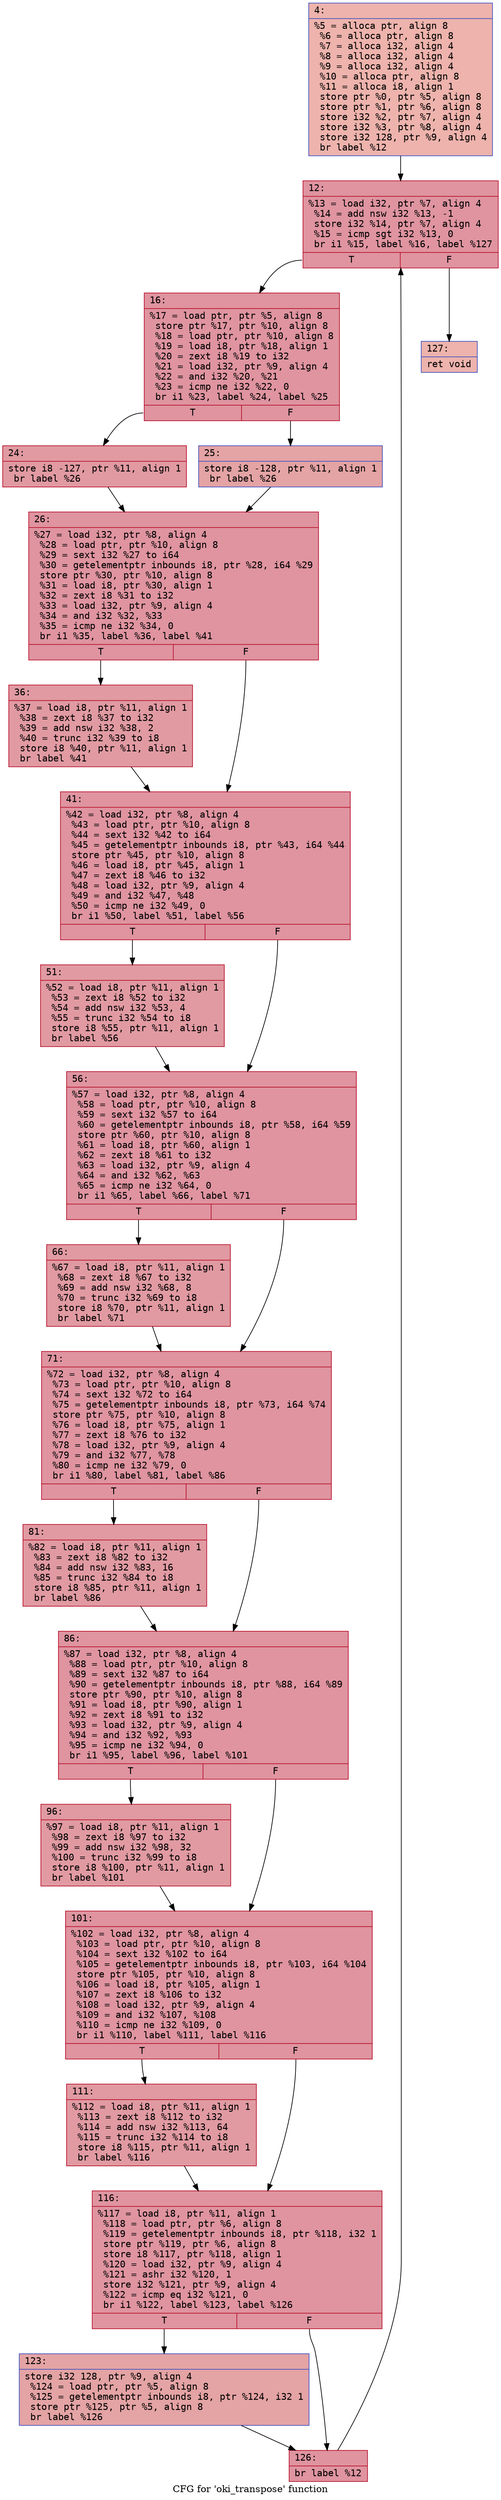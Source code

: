 digraph "CFG for 'oki_transpose' function" {
	label="CFG for 'oki_transpose' function";

	Node0x60000270f070 [shape=record,color="#3d50c3ff", style=filled, fillcolor="#d6524470" fontname="Courier",label="{4:\l|  %5 = alloca ptr, align 8\l  %6 = alloca ptr, align 8\l  %7 = alloca i32, align 4\l  %8 = alloca i32, align 4\l  %9 = alloca i32, align 4\l  %10 = alloca ptr, align 8\l  %11 = alloca i8, align 1\l  store ptr %0, ptr %5, align 8\l  store ptr %1, ptr %6, align 8\l  store i32 %2, ptr %7, align 4\l  store i32 %3, ptr %8, align 4\l  store i32 128, ptr %9, align 4\l  br label %12\l}"];
	Node0x60000270f070 -> Node0x60000270f0c0[tooltip="4 -> 12\nProbability 100.00%" ];
	Node0x60000270f0c0 [shape=record,color="#b70d28ff", style=filled, fillcolor="#b70d2870" fontname="Courier",label="{12:\l|  %13 = load i32, ptr %7, align 4\l  %14 = add nsw i32 %13, -1\l  store i32 %14, ptr %7, align 4\l  %15 = icmp sgt i32 %13, 0\l  br i1 %15, label %16, label %127\l|{<s0>T|<s1>F}}"];
	Node0x60000270f0c0:s0 -> Node0x60000270f110[tooltip="12 -> 16\nProbability 96.88%" ];
	Node0x60000270f0c0:s1 -> Node0x60000270f6b0[tooltip="12 -> 127\nProbability 3.12%" ];
	Node0x60000270f110 [shape=record,color="#b70d28ff", style=filled, fillcolor="#b70d2870" fontname="Courier",label="{16:\l|  %17 = load ptr, ptr %5, align 8\l  store ptr %17, ptr %10, align 8\l  %18 = load ptr, ptr %10, align 8\l  %19 = load i8, ptr %18, align 1\l  %20 = zext i8 %19 to i32\l  %21 = load i32, ptr %9, align 4\l  %22 = and i32 %20, %21\l  %23 = icmp ne i32 %22, 0\l  br i1 %23, label %24, label %25\l|{<s0>T|<s1>F}}"];
	Node0x60000270f110:s0 -> Node0x60000270f160[tooltip="16 -> 24\nProbability 62.50%" ];
	Node0x60000270f110:s1 -> Node0x60000270f1b0[tooltip="16 -> 25\nProbability 37.50%" ];
	Node0x60000270f160 [shape=record,color="#b70d28ff", style=filled, fillcolor="#bb1b2c70" fontname="Courier",label="{24:\l|  store i8 -127, ptr %11, align 1\l  br label %26\l}"];
	Node0x60000270f160 -> Node0x60000270f200[tooltip="24 -> 26\nProbability 100.00%" ];
	Node0x60000270f1b0 [shape=record,color="#3d50c3ff", style=filled, fillcolor="#c32e3170" fontname="Courier",label="{25:\l|  store i8 -128, ptr %11, align 1\l  br label %26\l}"];
	Node0x60000270f1b0 -> Node0x60000270f200[tooltip="25 -> 26\nProbability 100.00%" ];
	Node0x60000270f200 [shape=record,color="#b70d28ff", style=filled, fillcolor="#b70d2870" fontname="Courier",label="{26:\l|  %27 = load i32, ptr %8, align 4\l  %28 = load ptr, ptr %10, align 8\l  %29 = sext i32 %27 to i64\l  %30 = getelementptr inbounds i8, ptr %28, i64 %29\l  store ptr %30, ptr %10, align 8\l  %31 = load i8, ptr %30, align 1\l  %32 = zext i8 %31 to i32\l  %33 = load i32, ptr %9, align 4\l  %34 = and i32 %32, %33\l  %35 = icmp ne i32 %34, 0\l  br i1 %35, label %36, label %41\l|{<s0>T|<s1>F}}"];
	Node0x60000270f200:s0 -> Node0x60000270f250[tooltip="26 -> 36\nProbability 62.50%" ];
	Node0x60000270f200:s1 -> Node0x60000270f2a0[tooltip="26 -> 41\nProbability 37.50%" ];
	Node0x60000270f250 [shape=record,color="#b70d28ff", style=filled, fillcolor="#bb1b2c70" fontname="Courier",label="{36:\l|  %37 = load i8, ptr %11, align 1\l  %38 = zext i8 %37 to i32\l  %39 = add nsw i32 %38, 2\l  %40 = trunc i32 %39 to i8\l  store i8 %40, ptr %11, align 1\l  br label %41\l}"];
	Node0x60000270f250 -> Node0x60000270f2a0[tooltip="36 -> 41\nProbability 100.00%" ];
	Node0x60000270f2a0 [shape=record,color="#b70d28ff", style=filled, fillcolor="#b70d2870" fontname="Courier",label="{41:\l|  %42 = load i32, ptr %8, align 4\l  %43 = load ptr, ptr %10, align 8\l  %44 = sext i32 %42 to i64\l  %45 = getelementptr inbounds i8, ptr %43, i64 %44\l  store ptr %45, ptr %10, align 8\l  %46 = load i8, ptr %45, align 1\l  %47 = zext i8 %46 to i32\l  %48 = load i32, ptr %9, align 4\l  %49 = and i32 %47, %48\l  %50 = icmp ne i32 %49, 0\l  br i1 %50, label %51, label %56\l|{<s0>T|<s1>F}}"];
	Node0x60000270f2a0:s0 -> Node0x60000270f2f0[tooltip="41 -> 51\nProbability 62.50%" ];
	Node0x60000270f2a0:s1 -> Node0x60000270f340[tooltip="41 -> 56\nProbability 37.50%" ];
	Node0x60000270f2f0 [shape=record,color="#b70d28ff", style=filled, fillcolor="#bb1b2c70" fontname="Courier",label="{51:\l|  %52 = load i8, ptr %11, align 1\l  %53 = zext i8 %52 to i32\l  %54 = add nsw i32 %53, 4\l  %55 = trunc i32 %54 to i8\l  store i8 %55, ptr %11, align 1\l  br label %56\l}"];
	Node0x60000270f2f0 -> Node0x60000270f340[tooltip="51 -> 56\nProbability 100.00%" ];
	Node0x60000270f340 [shape=record,color="#b70d28ff", style=filled, fillcolor="#b70d2870" fontname="Courier",label="{56:\l|  %57 = load i32, ptr %8, align 4\l  %58 = load ptr, ptr %10, align 8\l  %59 = sext i32 %57 to i64\l  %60 = getelementptr inbounds i8, ptr %58, i64 %59\l  store ptr %60, ptr %10, align 8\l  %61 = load i8, ptr %60, align 1\l  %62 = zext i8 %61 to i32\l  %63 = load i32, ptr %9, align 4\l  %64 = and i32 %62, %63\l  %65 = icmp ne i32 %64, 0\l  br i1 %65, label %66, label %71\l|{<s0>T|<s1>F}}"];
	Node0x60000270f340:s0 -> Node0x60000270f390[tooltip="56 -> 66\nProbability 62.50%" ];
	Node0x60000270f340:s1 -> Node0x60000270f3e0[tooltip="56 -> 71\nProbability 37.50%" ];
	Node0x60000270f390 [shape=record,color="#b70d28ff", style=filled, fillcolor="#bb1b2c70" fontname="Courier",label="{66:\l|  %67 = load i8, ptr %11, align 1\l  %68 = zext i8 %67 to i32\l  %69 = add nsw i32 %68, 8\l  %70 = trunc i32 %69 to i8\l  store i8 %70, ptr %11, align 1\l  br label %71\l}"];
	Node0x60000270f390 -> Node0x60000270f3e0[tooltip="66 -> 71\nProbability 100.00%" ];
	Node0x60000270f3e0 [shape=record,color="#b70d28ff", style=filled, fillcolor="#b70d2870" fontname="Courier",label="{71:\l|  %72 = load i32, ptr %8, align 4\l  %73 = load ptr, ptr %10, align 8\l  %74 = sext i32 %72 to i64\l  %75 = getelementptr inbounds i8, ptr %73, i64 %74\l  store ptr %75, ptr %10, align 8\l  %76 = load i8, ptr %75, align 1\l  %77 = zext i8 %76 to i32\l  %78 = load i32, ptr %9, align 4\l  %79 = and i32 %77, %78\l  %80 = icmp ne i32 %79, 0\l  br i1 %80, label %81, label %86\l|{<s0>T|<s1>F}}"];
	Node0x60000270f3e0:s0 -> Node0x60000270f430[tooltip="71 -> 81\nProbability 62.50%" ];
	Node0x60000270f3e0:s1 -> Node0x60000270f480[tooltip="71 -> 86\nProbability 37.50%" ];
	Node0x60000270f430 [shape=record,color="#b70d28ff", style=filled, fillcolor="#bb1b2c70" fontname="Courier",label="{81:\l|  %82 = load i8, ptr %11, align 1\l  %83 = zext i8 %82 to i32\l  %84 = add nsw i32 %83, 16\l  %85 = trunc i32 %84 to i8\l  store i8 %85, ptr %11, align 1\l  br label %86\l}"];
	Node0x60000270f430 -> Node0x60000270f480[tooltip="81 -> 86\nProbability 100.00%" ];
	Node0x60000270f480 [shape=record,color="#b70d28ff", style=filled, fillcolor="#b70d2870" fontname="Courier",label="{86:\l|  %87 = load i32, ptr %8, align 4\l  %88 = load ptr, ptr %10, align 8\l  %89 = sext i32 %87 to i64\l  %90 = getelementptr inbounds i8, ptr %88, i64 %89\l  store ptr %90, ptr %10, align 8\l  %91 = load i8, ptr %90, align 1\l  %92 = zext i8 %91 to i32\l  %93 = load i32, ptr %9, align 4\l  %94 = and i32 %92, %93\l  %95 = icmp ne i32 %94, 0\l  br i1 %95, label %96, label %101\l|{<s0>T|<s1>F}}"];
	Node0x60000270f480:s0 -> Node0x60000270f4d0[tooltip="86 -> 96\nProbability 62.50%" ];
	Node0x60000270f480:s1 -> Node0x60000270f520[tooltip="86 -> 101\nProbability 37.50%" ];
	Node0x60000270f4d0 [shape=record,color="#b70d28ff", style=filled, fillcolor="#bb1b2c70" fontname="Courier",label="{96:\l|  %97 = load i8, ptr %11, align 1\l  %98 = zext i8 %97 to i32\l  %99 = add nsw i32 %98, 32\l  %100 = trunc i32 %99 to i8\l  store i8 %100, ptr %11, align 1\l  br label %101\l}"];
	Node0x60000270f4d0 -> Node0x60000270f520[tooltip="96 -> 101\nProbability 100.00%" ];
	Node0x60000270f520 [shape=record,color="#b70d28ff", style=filled, fillcolor="#b70d2870" fontname="Courier",label="{101:\l|  %102 = load i32, ptr %8, align 4\l  %103 = load ptr, ptr %10, align 8\l  %104 = sext i32 %102 to i64\l  %105 = getelementptr inbounds i8, ptr %103, i64 %104\l  store ptr %105, ptr %10, align 8\l  %106 = load i8, ptr %105, align 1\l  %107 = zext i8 %106 to i32\l  %108 = load i32, ptr %9, align 4\l  %109 = and i32 %107, %108\l  %110 = icmp ne i32 %109, 0\l  br i1 %110, label %111, label %116\l|{<s0>T|<s1>F}}"];
	Node0x60000270f520:s0 -> Node0x60000270f570[tooltip="101 -> 111\nProbability 62.50%" ];
	Node0x60000270f520:s1 -> Node0x60000270f5c0[tooltip="101 -> 116\nProbability 37.50%" ];
	Node0x60000270f570 [shape=record,color="#b70d28ff", style=filled, fillcolor="#bb1b2c70" fontname="Courier",label="{111:\l|  %112 = load i8, ptr %11, align 1\l  %113 = zext i8 %112 to i32\l  %114 = add nsw i32 %113, 64\l  %115 = trunc i32 %114 to i8\l  store i8 %115, ptr %11, align 1\l  br label %116\l}"];
	Node0x60000270f570 -> Node0x60000270f5c0[tooltip="111 -> 116\nProbability 100.00%" ];
	Node0x60000270f5c0 [shape=record,color="#b70d28ff", style=filled, fillcolor="#b70d2870" fontname="Courier",label="{116:\l|  %117 = load i8, ptr %11, align 1\l  %118 = load ptr, ptr %6, align 8\l  %119 = getelementptr inbounds i8, ptr %118, i32 1\l  store ptr %119, ptr %6, align 8\l  store i8 %117, ptr %118, align 1\l  %120 = load i32, ptr %9, align 4\l  %121 = ashr i32 %120, 1\l  store i32 %121, ptr %9, align 4\l  %122 = icmp eq i32 %121, 0\l  br i1 %122, label %123, label %126\l|{<s0>T|<s1>F}}"];
	Node0x60000270f5c0:s0 -> Node0x60000270f610[tooltip="116 -> 123\nProbability 37.50%" ];
	Node0x60000270f5c0:s1 -> Node0x60000270f660[tooltip="116 -> 126\nProbability 62.50%" ];
	Node0x60000270f610 [shape=record,color="#3d50c3ff", style=filled, fillcolor="#c32e3170" fontname="Courier",label="{123:\l|  store i32 128, ptr %9, align 4\l  %124 = load ptr, ptr %5, align 8\l  %125 = getelementptr inbounds i8, ptr %124, i32 1\l  store ptr %125, ptr %5, align 8\l  br label %126\l}"];
	Node0x60000270f610 -> Node0x60000270f660[tooltip="123 -> 126\nProbability 100.00%" ];
	Node0x60000270f660 [shape=record,color="#b70d28ff", style=filled, fillcolor="#b70d2870" fontname="Courier",label="{126:\l|  br label %12\l}"];
	Node0x60000270f660 -> Node0x60000270f0c0[tooltip="126 -> 12\nProbability 100.00%" ];
	Node0x60000270f6b0 [shape=record,color="#3d50c3ff", style=filled, fillcolor="#d6524470" fontname="Courier",label="{127:\l|  ret void\l}"];
}

